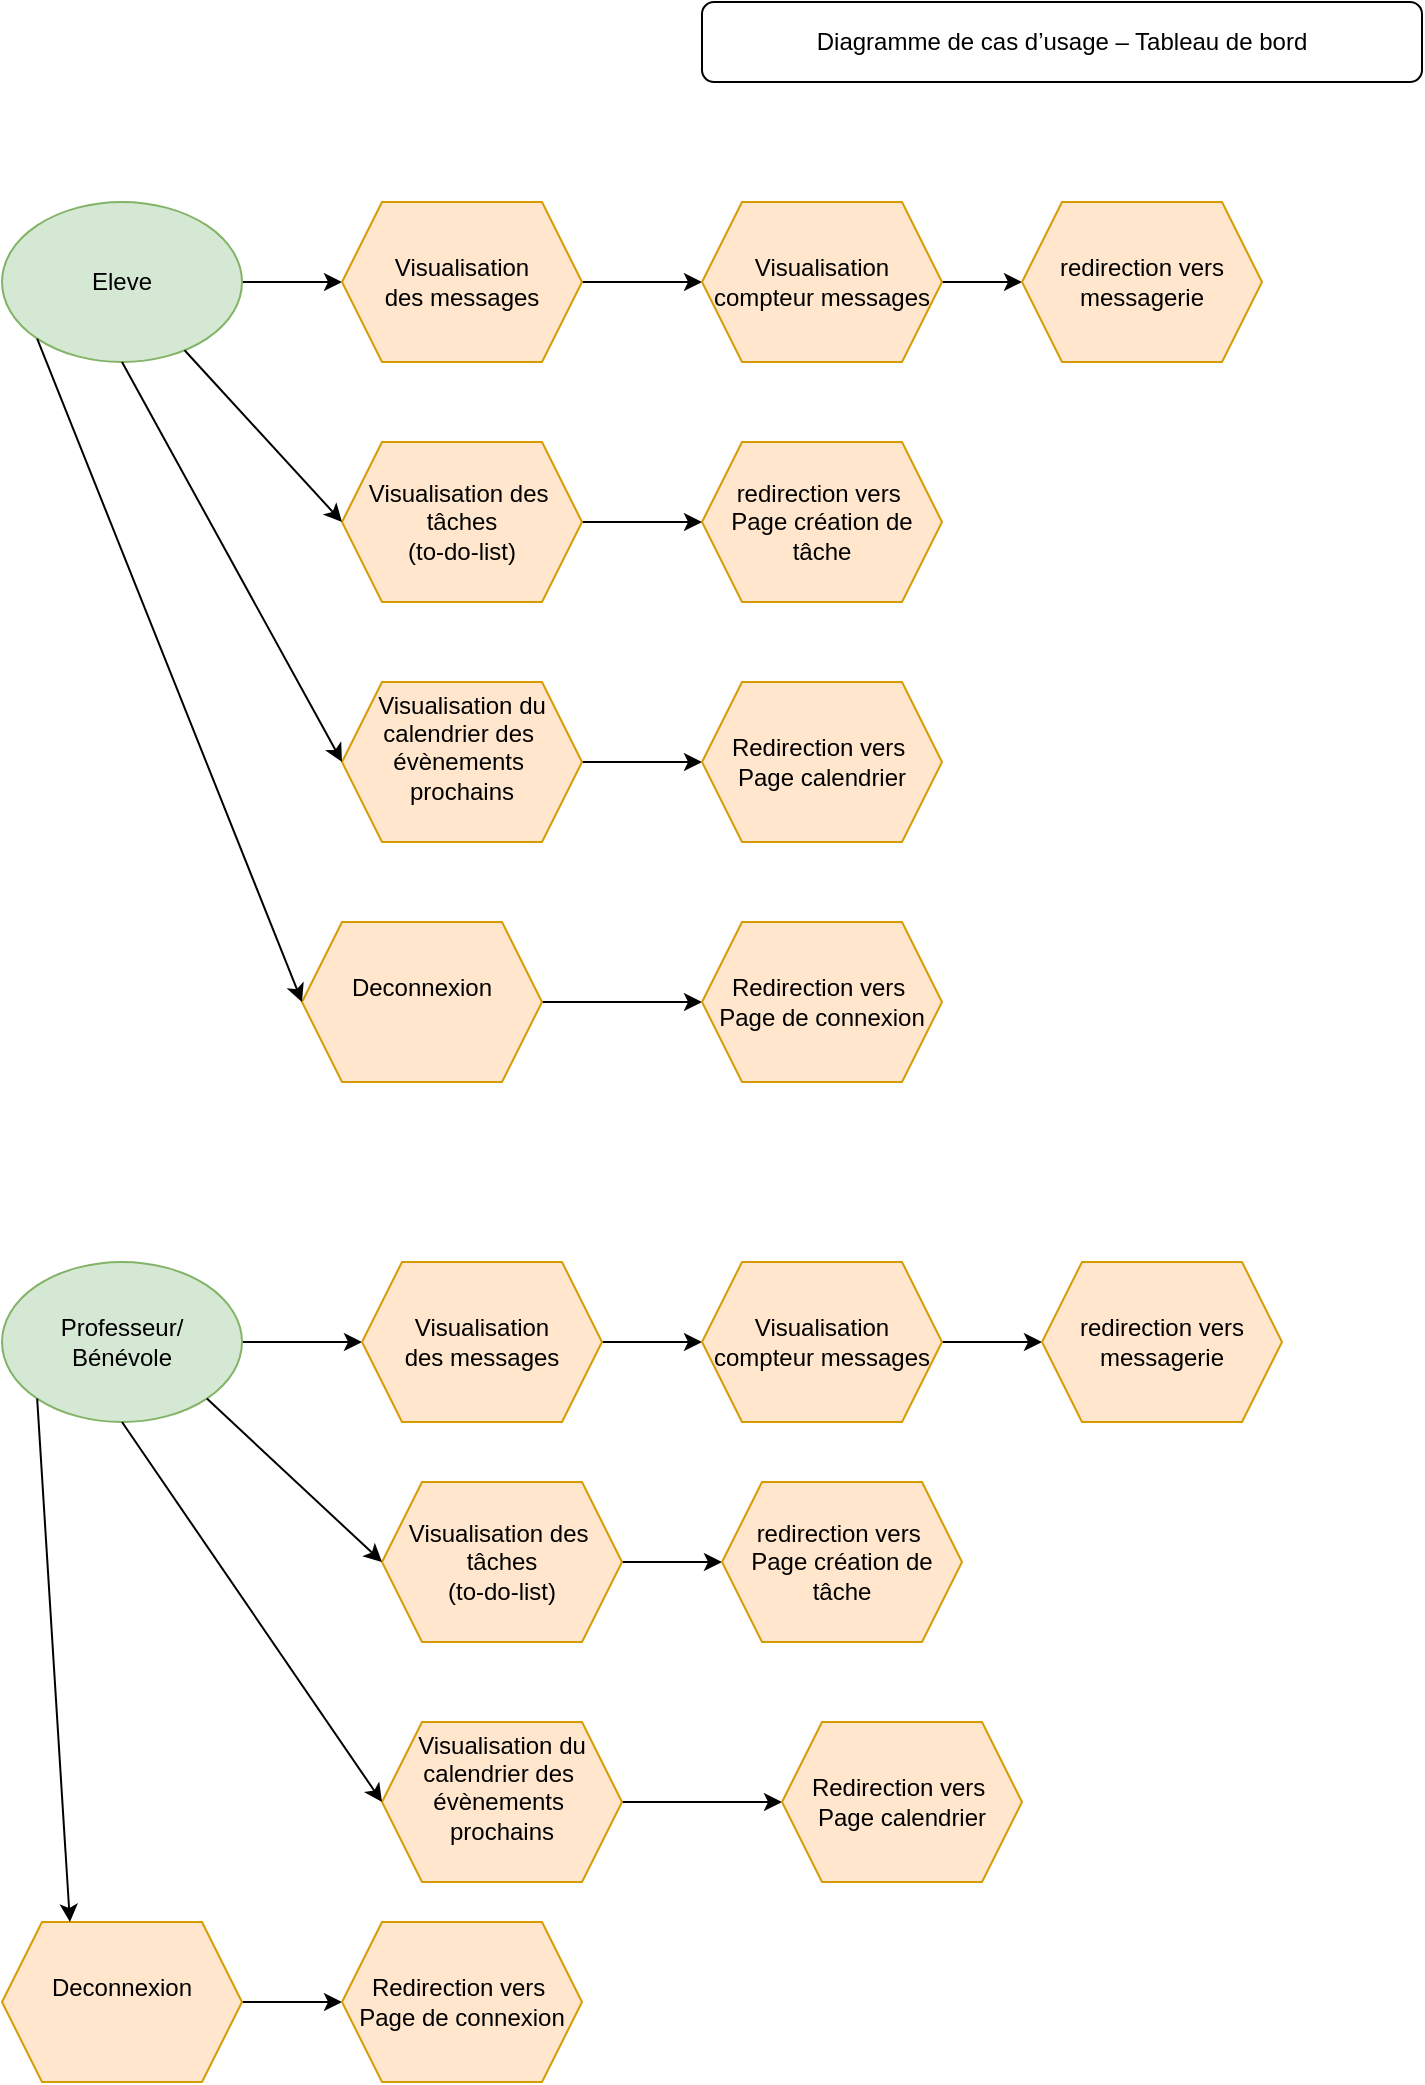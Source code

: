 <mxfile version="27.0.6">
  <diagram name="Page-1" id="rsZ0MbNBRw0VVStxnVJ5">
    <mxGraphModel dx="1058" dy="652" grid="1" gridSize="10" guides="1" tooltips="1" connect="1" arrows="1" fold="1" page="1" pageScale="1" pageWidth="827" pageHeight="1169" math="0" shadow="0">
      <root>
        <mxCell id="0" />
        <mxCell id="1" parent="0" />
        <mxCell id="p191qXw4R4DYkVg-BGfV-8" value="" style="edgeStyle=orthogonalEdgeStyle;rounded=0;orthogonalLoop=1;jettySize=auto;html=1;" parent="1" source="2f0jogsE1S9Fqh23R1EA-1" target="2f0jogsE1S9Fqh23R1EA-4" edge="1">
          <mxGeometry relative="1" as="geometry" />
        </mxCell>
        <mxCell id="2f0jogsE1S9Fqh23R1EA-1" value="Eleve" style="ellipse;whiteSpace=wrap;html=1;fillColor=#d5e8d4;strokeColor=#82b366;" parent="1" vertex="1">
          <mxGeometry x="90" y="120" width="120" height="80" as="geometry" />
        </mxCell>
        <mxCell id="p191qXw4R4DYkVg-BGfV-17" value="" style="edgeStyle=orthogonalEdgeStyle;rounded=0;orthogonalLoop=1;jettySize=auto;html=1;" parent="1" source="2f0jogsE1S9Fqh23R1EA-2" target="p191qXw4R4DYkVg-BGfV-14" edge="1">
          <mxGeometry relative="1" as="geometry" />
        </mxCell>
        <mxCell id="2f0jogsE1S9Fqh23R1EA-2" value="Professeur/&lt;div&gt;Bénévole&lt;/div&gt;" style="ellipse;whiteSpace=wrap;html=1;fillColor=#d5e8d4;strokeColor=#82b366;" parent="1" vertex="1">
          <mxGeometry x="90" y="650" width="120" height="80" as="geometry" />
        </mxCell>
        <mxCell id="2f0jogsE1S9Fqh23R1EA-3" value="Diagramme de cas d’usage – Tableau de bord" style="rounded=1;whiteSpace=wrap;html=1;" parent="1" vertex="1">
          <mxGeometry x="440" y="20" width="360" height="40" as="geometry" />
        </mxCell>
        <mxCell id="2f0jogsE1S9Fqh23R1EA-13" value="" style="edgeStyle=orthogonalEdgeStyle;rounded=0;orthogonalLoop=1;jettySize=auto;html=1;" parent="1" source="2f0jogsE1S9Fqh23R1EA-4" target="2f0jogsE1S9Fqh23R1EA-5" edge="1">
          <mxGeometry relative="1" as="geometry" />
        </mxCell>
        <mxCell id="2f0jogsE1S9Fqh23R1EA-4" value="Visualisation&lt;div&gt;des messages&lt;/div&gt;" style="shape=hexagon;perimeter=hexagonPerimeter2;whiteSpace=wrap;html=1;fixedSize=1;fillColor=#ffe6cc;strokeColor=#d79b00;" parent="1" vertex="1">
          <mxGeometry x="260" y="120" width="120" height="80" as="geometry" />
        </mxCell>
        <mxCell id="p191qXw4R4DYkVg-BGfV-2" value="" style="edgeStyle=orthogonalEdgeStyle;rounded=0;orthogonalLoop=1;jettySize=auto;html=1;" parent="1" source="2f0jogsE1S9Fqh23R1EA-5" target="p191qXw4R4DYkVg-BGfV-1" edge="1">
          <mxGeometry relative="1" as="geometry" />
        </mxCell>
        <mxCell id="2f0jogsE1S9Fqh23R1EA-5" value="Visualisation compteur messages" style="shape=hexagon;perimeter=hexagonPerimeter2;whiteSpace=wrap;html=1;fixedSize=1;fillColor=#ffe6cc;strokeColor=#d79b00;" parent="1" vertex="1">
          <mxGeometry x="440" y="120" width="120" height="80" as="geometry" />
        </mxCell>
        <mxCell id="2f0jogsE1S9Fqh23R1EA-6" value="redirection vers&amp;nbsp;&lt;div&gt;Page création de tâche&lt;/div&gt;" style="shape=hexagon;perimeter=hexagonPerimeter2;whiteSpace=wrap;html=1;fixedSize=1;fillColor=#ffe6cc;strokeColor=#d79b00;" parent="1" vertex="1">
          <mxGeometry x="440" y="240" width="120" height="80" as="geometry" />
        </mxCell>
        <mxCell id="p191qXw4R4DYkVg-BGfV-3" value="" style="edgeStyle=orthogonalEdgeStyle;rounded=0;orthogonalLoop=1;jettySize=auto;html=1;" parent="1" source="2f0jogsE1S9Fqh23R1EA-7" target="2f0jogsE1S9Fqh23R1EA-6" edge="1">
          <mxGeometry relative="1" as="geometry" />
        </mxCell>
        <mxCell id="2f0jogsE1S9Fqh23R1EA-7" value="Visualisation des&amp;nbsp;&lt;div&gt;tâches&lt;/div&gt;&lt;div&gt;(to-do-list)&lt;/div&gt;" style="shape=hexagon;perimeter=hexagonPerimeter2;whiteSpace=wrap;html=1;fixedSize=1;fillColor=#ffe6cc;strokeColor=#d79b00;" parent="1" vertex="1">
          <mxGeometry x="260" y="240" width="120" height="80" as="geometry" />
        </mxCell>
        <mxCell id="p191qXw4R4DYkVg-BGfV-1" value="redirection vers messagerie" style="shape=hexagon;perimeter=hexagonPerimeter2;whiteSpace=wrap;html=1;fixedSize=1;fillColor=#ffe6cc;strokeColor=#d79b00;" parent="1" vertex="1">
          <mxGeometry x="600" y="120" width="120" height="80" as="geometry" />
        </mxCell>
        <mxCell id="p191qXw4R4DYkVg-BGfV-7" value="" style="endArrow=classic;html=1;rounded=0;entryX=0;entryY=0.5;entryDx=0;entryDy=0;" parent="1" source="2f0jogsE1S9Fqh23R1EA-1" target="2f0jogsE1S9Fqh23R1EA-7" edge="1">
          <mxGeometry width="50" height="50" relative="1" as="geometry">
            <mxPoint x="390" y="300" as="sourcePoint" />
            <mxPoint x="440" y="250" as="targetPoint" />
          </mxGeometry>
        </mxCell>
        <mxCell id="p191qXw4R4DYkVg-BGfV-11" value="" style="edgeStyle=orthogonalEdgeStyle;rounded=0;orthogonalLoop=1;jettySize=auto;html=1;" parent="1" source="p191qXw4R4DYkVg-BGfV-9" target="p191qXw4R4DYkVg-BGfV-10" edge="1">
          <mxGeometry relative="1" as="geometry" />
        </mxCell>
        <mxCell id="p191qXw4R4DYkVg-BGfV-9" value="Visualisation du calendrier des&amp;nbsp;&lt;div&gt;évènements&amp;nbsp;&lt;/div&gt;&lt;div&gt;prochains&lt;br&gt;&lt;div&gt;&lt;br&gt;&lt;/div&gt;&lt;/div&gt;" style="shape=hexagon;perimeter=hexagonPerimeter2;whiteSpace=wrap;html=1;fixedSize=1;fillColor=#ffe6cc;strokeColor=#d79b00;" parent="1" vertex="1">
          <mxGeometry x="260" y="360" width="120" height="80" as="geometry" />
        </mxCell>
        <mxCell id="p191qXw4R4DYkVg-BGfV-10" value="Redirection vers&amp;nbsp; Page calendrier" style="shape=hexagon;perimeter=hexagonPerimeter2;whiteSpace=wrap;html=1;fixedSize=1;fillColor=#ffe6cc;strokeColor=#d79b00;" parent="1" vertex="1">
          <mxGeometry x="440" y="360" width="120" height="80" as="geometry" />
        </mxCell>
        <mxCell id="p191qXw4R4DYkVg-BGfV-12" value="" style="endArrow=classic;html=1;rounded=0;exitX=0.5;exitY=1;exitDx=0;exitDy=0;entryX=0;entryY=0.5;entryDx=0;entryDy=0;" parent="1" source="2f0jogsE1S9Fqh23R1EA-1" target="p191qXw4R4DYkVg-BGfV-9" edge="1">
          <mxGeometry width="50" height="50" relative="1" as="geometry">
            <mxPoint x="390" y="400" as="sourcePoint" />
            <mxPoint x="440" y="350" as="targetPoint" />
          </mxGeometry>
        </mxCell>
        <mxCell id="p191qXw4R4DYkVg-BGfV-18" value="" style="edgeStyle=orthogonalEdgeStyle;rounded=0;orthogonalLoop=1;jettySize=auto;html=1;" parent="1" source="p191qXw4R4DYkVg-BGfV-14" target="p191qXw4R4DYkVg-BGfV-15" edge="1">
          <mxGeometry relative="1" as="geometry" />
        </mxCell>
        <mxCell id="p191qXw4R4DYkVg-BGfV-14" value="Visualisation&lt;div&gt;des messages&lt;/div&gt;" style="shape=hexagon;perimeter=hexagonPerimeter2;whiteSpace=wrap;html=1;fixedSize=1;fillColor=#ffe6cc;strokeColor=#d79b00;" parent="1" vertex="1">
          <mxGeometry x="270" y="650" width="120" height="80" as="geometry" />
        </mxCell>
        <mxCell id="p191qXw4R4DYkVg-BGfV-19" value="" style="edgeStyle=orthogonalEdgeStyle;rounded=0;orthogonalLoop=1;jettySize=auto;html=1;" parent="1" source="p191qXw4R4DYkVg-BGfV-15" target="p191qXw4R4DYkVg-BGfV-16" edge="1">
          <mxGeometry relative="1" as="geometry" />
        </mxCell>
        <mxCell id="p191qXw4R4DYkVg-BGfV-15" value="Visualisation compteur messages" style="shape=hexagon;perimeter=hexagonPerimeter2;whiteSpace=wrap;html=1;fixedSize=1;fillColor=#ffe6cc;strokeColor=#d79b00;" parent="1" vertex="1">
          <mxGeometry x="440" y="650" width="120" height="80" as="geometry" />
        </mxCell>
        <mxCell id="p191qXw4R4DYkVg-BGfV-16" value="redirection vers messagerie" style="shape=hexagon;perimeter=hexagonPerimeter2;whiteSpace=wrap;html=1;fixedSize=1;fillColor=#ffe6cc;strokeColor=#d79b00;" parent="1" vertex="1">
          <mxGeometry x="610" y="650" width="120" height="80" as="geometry" />
        </mxCell>
        <mxCell id="p191qXw4R4DYkVg-BGfV-25" value="" style="edgeStyle=orthogonalEdgeStyle;rounded=0;orthogonalLoop=1;jettySize=auto;html=1;" parent="1" source="p191qXw4R4DYkVg-BGfV-20" target="p191qXw4R4DYkVg-BGfV-21" edge="1">
          <mxGeometry relative="1" as="geometry" />
        </mxCell>
        <mxCell id="p191qXw4R4DYkVg-BGfV-20" value="Visualisation des&amp;nbsp;&lt;div&gt;tâches&lt;/div&gt;&lt;div&gt;(to-do-list)&lt;/div&gt;" style="shape=hexagon;perimeter=hexagonPerimeter2;whiteSpace=wrap;html=1;fixedSize=1;fillColor=#ffe6cc;strokeColor=#d79b00;" parent="1" vertex="1">
          <mxGeometry x="280" y="760" width="120" height="80" as="geometry" />
        </mxCell>
        <mxCell id="p191qXw4R4DYkVg-BGfV-21" value="redirection vers&amp;nbsp;&lt;div&gt;Page création de tâche&lt;/div&gt;" style="shape=hexagon;perimeter=hexagonPerimeter2;whiteSpace=wrap;html=1;fixedSize=1;fillColor=#ffe6cc;strokeColor=#d79b00;" parent="1" vertex="1">
          <mxGeometry x="450" y="760" width="120" height="80" as="geometry" />
        </mxCell>
        <mxCell id="p191qXw4R4DYkVg-BGfV-24" value="" style="endArrow=classic;html=1;rounded=0;exitX=1;exitY=1;exitDx=0;exitDy=0;entryX=0;entryY=0.5;entryDx=0;entryDy=0;" parent="1" source="2f0jogsE1S9Fqh23R1EA-2" target="p191qXw4R4DYkVg-BGfV-20" edge="1">
          <mxGeometry width="50" height="50" relative="1" as="geometry">
            <mxPoint x="390" y="600" as="sourcePoint" />
            <mxPoint x="440" y="550" as="targetPoint" />
          </mxGeometry>
        </mxCell>
        <mxCell id="p191qXw4R4DYkVg-BGfV-29" value="" style="edgeStyle=orthogonalEdgeStyle;rounded=0;orthogonalLoop=1;jettySize=auto;html=1;" parent="1" source="p191qXw4R4DYkVg-BGfV-26" target="p191qXw4R4DYkVg-BGfV-27" edge="1">
          <mxGeometry relative="1" as="geometry" />
        </mxCell>
        <mxCell id="p191qXw4R4DYkVg-BGfV-26" value="Visualisation du calendrier des&amp;nbsp;&lt;div&gt;évènements&amp;nbsp;&lt;/div&gt;&lt;div&gt;prochains&lt;br&gt;&lt;div&gt;&lt;br&gt;&lt;/div&gt;&lt;/div&gt;" style="shape=hexagon;perimeter=hexagonPerimeter2;whiteSpace=wrap;html=1;fixedSize=1;fillColor=#ffe6cc;strokeColor=#d79b00;" parent="1" vertex="1">
          <mxGeometry x="280" y="880" width="120" height="80" as="geometry" />
        </mxCell>
        <mxCell id="p191qXw4R4DYkVg-BGfV-27" value="Redirection vers&amp;nbsp; Page calendrier" style="shape=hexagon;perimeter=hexagonPerimeter2;whiteSpace=wrap;html=1;fixedSize=1;fillColor=#ffe6cc;strokeColor=#d79b00;" parent="1" vertex="1">
          <mxGeometry x="480" y="880" width="120" height="80" as="geometry" />
        </mxCell>
        <mxCell id="p191qXw4R4DYkVg-BGfV-28" value="" style="endArrow=classic;html=1;rounded=0;exitX=0.5;exitY=1;exitDx=0;exitDy=0;entryX=0;entryY=0.5;entryDx=0;entryDy=0;" parent="1" source="2f0jogsE1S9Fqh23R1EA-2" target="p191qXw4R4DYkVg-BGfV-26" edge="1">
          <mxGeometry width="50" height="50" relative="1" as="geometry">
            <mxPoint x="-60" y="810" as="sourcePoint" />
            <mxPoint x="240" y="920" as="targetPoint" />
          </mxGeometry>
        </mxCell>
        <mxCell id="p191qXw4R4DYkVg-BGfV-34" value="" style="edgeStyle=orthogonalEdgeStyle;rounded=0;orthogonalLoop=1;jettySize=auto;html=1;" parent="1" source="p191qXw4R4DYkVg-BGfV-31" target="p191qXw4R4DYkVg-BGfV-32" edge="1">
          <mxGeometry relative="1" as="geometry" />
        </mxCell>
        <mxCell id="p191qXw4R4DYkVg-BGfV-31" value="Deconnexion&lt;div&gt;&lt;br&gt;&lt;/div&gt;" style="shape=hexagon;perimeter=hexagonPerimeter2;whiteSpace=wrap;html=1;fixedSize=1;fillColor=#ffe6cc;strokeColor=#d79b00;" parent="1" vertex="1">
          <mxGeometry x="90" y="980" width="120" height="80" as="geometry" />
        </mxCell>
        <mxCell id="p191qXw4R4DYkVg-BGfV-32" value="Redirection vers&amp;nbsp;&lt;div&gt;Page de connexion&lt;/div&gt;" style="shape=hexagon;perimeter=hexagonPerimeter2;whiteSpace=wrap;html=1;fixedSize=1;fillColor=#ffe6cc;strokeColor=#d79b00;" parent="1" vertex="1">
          <mxGeometry x="260" y="980" width="120" height="80" as="geometry" />
        </mxCell>
        <mxCell id="p191qXw4R4DYkVg-BGfV-33" value="" style="endArrow=classic;html=1;rounded=0;exitX=0;exitY=1;exitDx=0;exitDy=0;entryX=0.283;entryY=0;entryDx=0;entryDy=0;entryPerimeter=0;" parent="1" source="2f0jogsE1S9Fqh23R1EA-2" target="p191qXw4R4DYkVg-BGfV-31" edge="1">
          <mxGeometry width="50" height="50" relative="1" as="geometry">
            <mxPoint x="390" y="800" as="sourcePoint" />
            <mxPoint x="440" y="750" as="targetPoint" />
          </mxGeometry>
        </mxCell>
        <mxCell id="p191qXw4R4DYkVg-BGfV-38" value="" style="edgeStyle=orthogonalEdgeStyle;rounded=0;orthogonalLoop=1;jettySize=auto;html=1;" parent="1" source="p191qXw4R4DYkVg-BGfV-35" target="p191qXw4R4DYkVg-BGfV-36" edge="1">
          <mxGeometry relative="1" as="geometry" />
        </mxCell>
        <mxCell id="p191qXw4R4DYkVg-BGfV-35" value="Deconnexion&lt;div&gt;&lt;br&gt;&lt;/div&gt;" style="shape=hexagon;perimeter=hexagonPerimeter2;whiteSpace=wrap;html=1;fixedSize=1;fillColor=#ffe6cc;strokeColor=#d79b00;" parent="1" vertex="1">
          <mxGeometry x="240" y="480" width="120" height="80" as="geometry" />
        </mxCell>
        <mxCell id="p191qXw4R4DYkVg-BGfV-36" value="Redirection vers&amp;nbsp;&lt;div&gt;Page de connexion&lt;/div&gt;" style="shape=hexagon;perimeter=hexagonPerimeter2;whiteSpace=wrap;html=1;fixedSize=1;fillColor=#ffe6cc;strokeColor=#d79b00;" parent="1" vertex="1">
          <mxGeometry x="440" y="480" width="120" height="80" as="geometry" />
        </mxCell>
        <mxCell id="p191qXw4R4DYkVg-BGfV-37" value="" style="endArrow=classic;html=1;rounded=0;exitX=0;exitY=1;exitDx=0;exitDy=0;entryX=0;entryY=0.5;entryDx=0;entryDy=0;" parent="1" source="2f0jogsE1S9Fqh23R1EA-1" target="p191qXw4R4DYkVg-BGfV-35" edge="1">
          <mxGeometry width="50" height="50" relative="1" as="geometry">
            <mxPoint x="390" y="200" as="sourcePoint" />
            <mxPoint x="440" y="150" as="targetPoint" />
          </mxGeometry>
        </mxCell>
      </root>
    </mxGraphModel>
  </diagram>
</mxfile>
